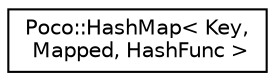 digraph "Graphical Class Hierarchy"
{
 // LATEX_PDF_SIZE
  edge [fontname="Helvetica",fontsize="10",labelfontname="Helvetica",labelfontsize="10"];
  node [fontname="Helvetica",fontsize="10",shape=record];
  rankdir="LR";
  Node0 [label="Poco::HashMap\< Key,\l Mapped, HashFunc \>",height=0.2,width=0.4,color="black", fillcolor="white", style="filled",URL="$classPoco_1_1HashMap.html",tooltip=" "];
}
